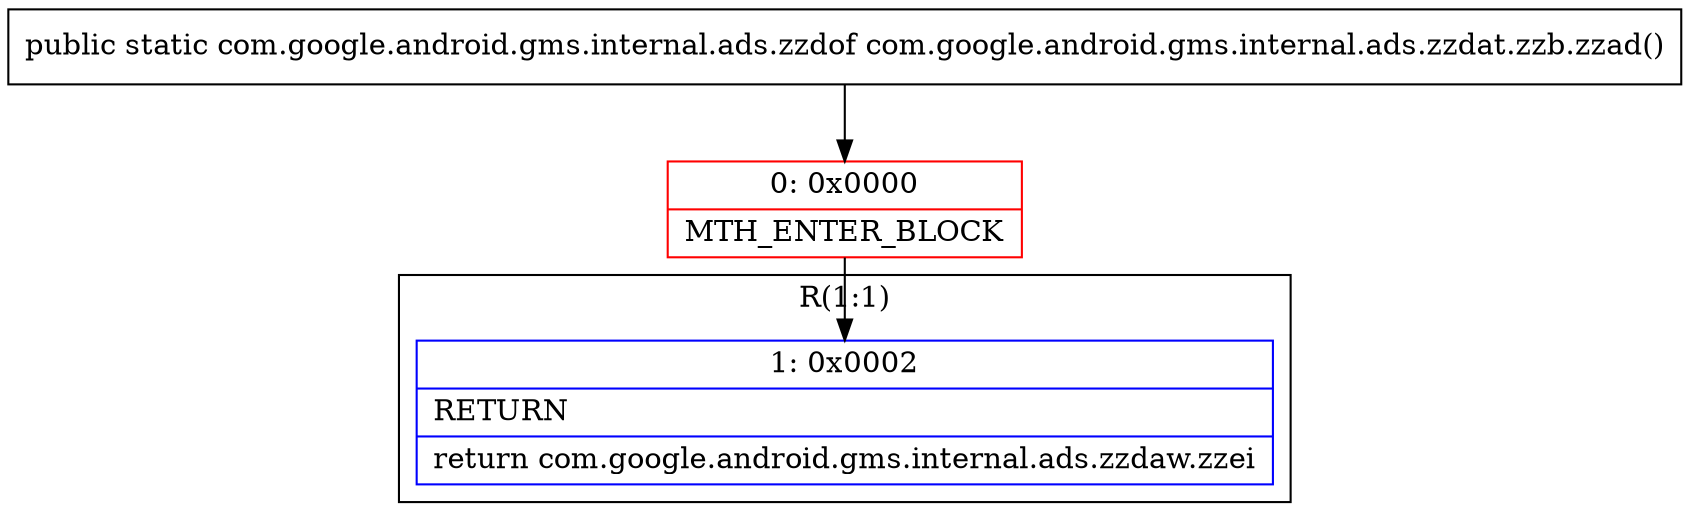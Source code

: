 digraph "CFG forcom.google.android.gms.internal.ads.zzdat.zzb.zzad()Lcom\/google\/android\/gms\/internal\/ads\/zzdof;" {
subgraph cluster_Region_402296761 {
label = "R(1:1)";
node [shape=record,color=blue];
Node_1 [shape=record,label="{1\:\ 0x0002|RETURN\l|return com.google.android.gms.internal.ads.zzdaw.zzei\l}"];
}
Node_0 [shape=record,color=red,label="{0\:\ 0x0000|MTH_ENTER_BLOCK\l}"];
MethodNode[shape=record,label="{public static com.google.android.gms.internal.ads.zzdof com.google.android.gms.internal.ads.zzdat.zzb.zzad() }"];
MethodNode -> Node_0;
Node_0 -> Node_1;
}


